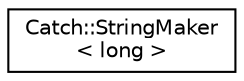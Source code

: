 digraph "Graphical Class Hierarchy"
{
  edge [fontname="Helvetica",fontsize="10",labelfontname="Helvetica",labelfontsize="10"];
  node [fontname="Helvetica",fontsize="10",shape=record];
  rankdir="LR";
  Node0 [label="Catch::StringMaker\l\< long \>",height=0.2,width=0.4,color="black", fillcolor="white", style="filled",URL="$structCatch_1_1StringMaker_3_01long_01_4.html"];
}
